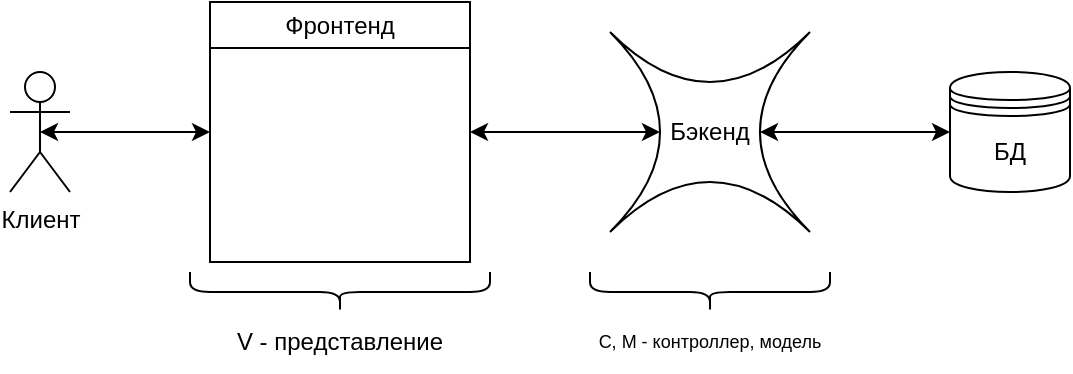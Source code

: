 <mxfile version="28.0.6">
  <diagram name="Страница — 1" id="r9L8aogxx5_OCJokWrUm">
    <mxGraphModel dx="815" dy="487" grid="1" gridSize="10" guides="1" tooltips="1" connect="1" arrows="1" fold="1" page="1" pageScale="1" pageWidth="1169" pageHeight="827" math="0" shadow="0">
      <root>
        <mxCell id="0" />
        <mxCell id="1" parent="0" />
        <mxCell id="ynqc17D_jlQSUSlEL-ki-9" style="edgeStyle=orthogonalEdgeStyle;rounded=0;orthogonalLoop=1;jettySize=auto;html=1;exitX=0.5;exitY=0.5;exitDx=0;exitDy=0;exitPerimeter=0;entryX=0;entryY=0.5;entryDx=0;entryDy=0;startArrow=classic;startFill=1;" edge="1" parent="1" source="ynqc17D_jlQSUSlEL-ki-1" target="ynqc17D_jlQSUSlEL-ki-2">
          <mxGeometry relative="1" as="geometry" />
        </mxCell>
        <mxCell id="ynqc17D_jlQSUSlEL-ki-1" value="Клиент" style="shape=umlActor;verticalLabelPosition=bottom;verticalAlign=top;html=1;outlineConnect=0;" vertex="1" parent="1">
          <mxGeometry x="150" y="140" width="30" height="60" as="geometry" />
        </mxCell>
        <mxCell id="ynqc17D_jlQSUSlEL-ki-2" value="Фронтенд" style="swimlane;whiteSpace=wrap;html=1;fontStyle=0" vertex="1" parent="1">
          <mxGeometry x="250" y="105" width="130" height="130" as="geometry" />
        </mxCell>
        <mxCell id="ynqc17D_jlQSUSlEL-ki-3" value="БД" style="shape=datastore;whiteSpace=wrap;html=1;" vertex="1" parent="1">
          <mxGeometry x="620" y="140" width="60" height="60" as="geometry" />
        </mxCell>
        <mxCell id="ynqc17D_jlQSUSlEL-ki-11" style="edgeStyle=orthogonalEdgeStyle;rounded=0;orthogonalLoop=1;jettySize=auto;html=1;exitX=0.75;exitY=0.5;exitDx=0;exitDy=0;exitPerimeter=0;entryX=0;entryY=0.5;entryDx=0;entryDy=0;startArrow=classic;startFill=1;" edge="1" parent="1" source="ynqc17D_jlQSUSlEL-ki-4" target="ynqc17D_jlQSUSlEL-ki-3">
          <mxGeometry relative="1" as="geometry" />
        </mxCell>
        <mxCell id="ynqc17D_jlQSUSlEL-ki-4" value="Бэкенд" style="shape=switch;whiteSpace=wrap;html=1;" vertex="1" parent="1">
          <mxGeometry x="450" y="120" width="100" height="100" as="geometry" />
        </mxCell>
        <mxCell id="ynqc17D_jlQSUSlEL-ki-5" value="" style="shape=curlyBracket;whiteSpace=wrap;html=1;rounded=1;labelPosition=left;verticalLabelPosition=middle;align=right;verticalAlign=middle;rotation=-90;" vertex="1" parent="1">
          <mxGeometry x="305" y="175" width="20" height="150" as="geometry" />
        </mxCell>
        <mxCell id="ynqc17D_jlQSUSlEL-ki-6" value="V - представление" style="text;html=1;align=center;verticalAlign=middle;whiteSpace=wrap;rounded=0;" vertex="1" parent="1">
          <mxGeometry x="255" y="260" width="120" height="30" as="geometry" />
        </mxCell>
        <mxCell id="ynqc17D_jlQSUSlEL-ki-7" value="" style="shape=curlyBracket;whiteSpace=wrap;html=1;rounded=1;labelPosition=left;verticalLabelPosition=middle;align=right;verticalAlign=middle;rotation=-90;" vertex="1" parent="1">
          <mxGeometry x="490" y="190" width="20" height="120" as="geometry" />
        </mxCell>
        <mxCell id="ynqc17D_jlQSUSlEL-ki-8" value="C, M - контроллер, модель" style="text;html=1;align=center;verticalAlign=middle;whiteSpace=wrap;rounded=0;fontSize=9;" vertex="1" parent="1">
          <mxGeometry x="435" y="260" width="130" height="30" as="geometry" />
        </mxCell>
        <mxCell id="ynqc17D_jlQSUSlEL-ki-10" style="edgeStyle=orthogonalEdgeStyle;rounded=0;orthogonalLoop=1;jettySize=auto;html=1;exitX=1;exitY=0.5;exitDx=0;exitDy=0;entryX=0.25;entryY=0.5;entryDx=0;entryDy=0;entryPerimeter=0;startArrow=classic;startFill=1;" edge="1" parent="1" source="ynqc17D_jlQSUSlEL-ki-2" target="ynqc17D_jlQSUSlEL-ki-4">
          <mxGeometry relative="1" as="geometry" />
        </mxCell>
      </root>
    </mxGraphModel>
  </diagram>
</mxfile>
